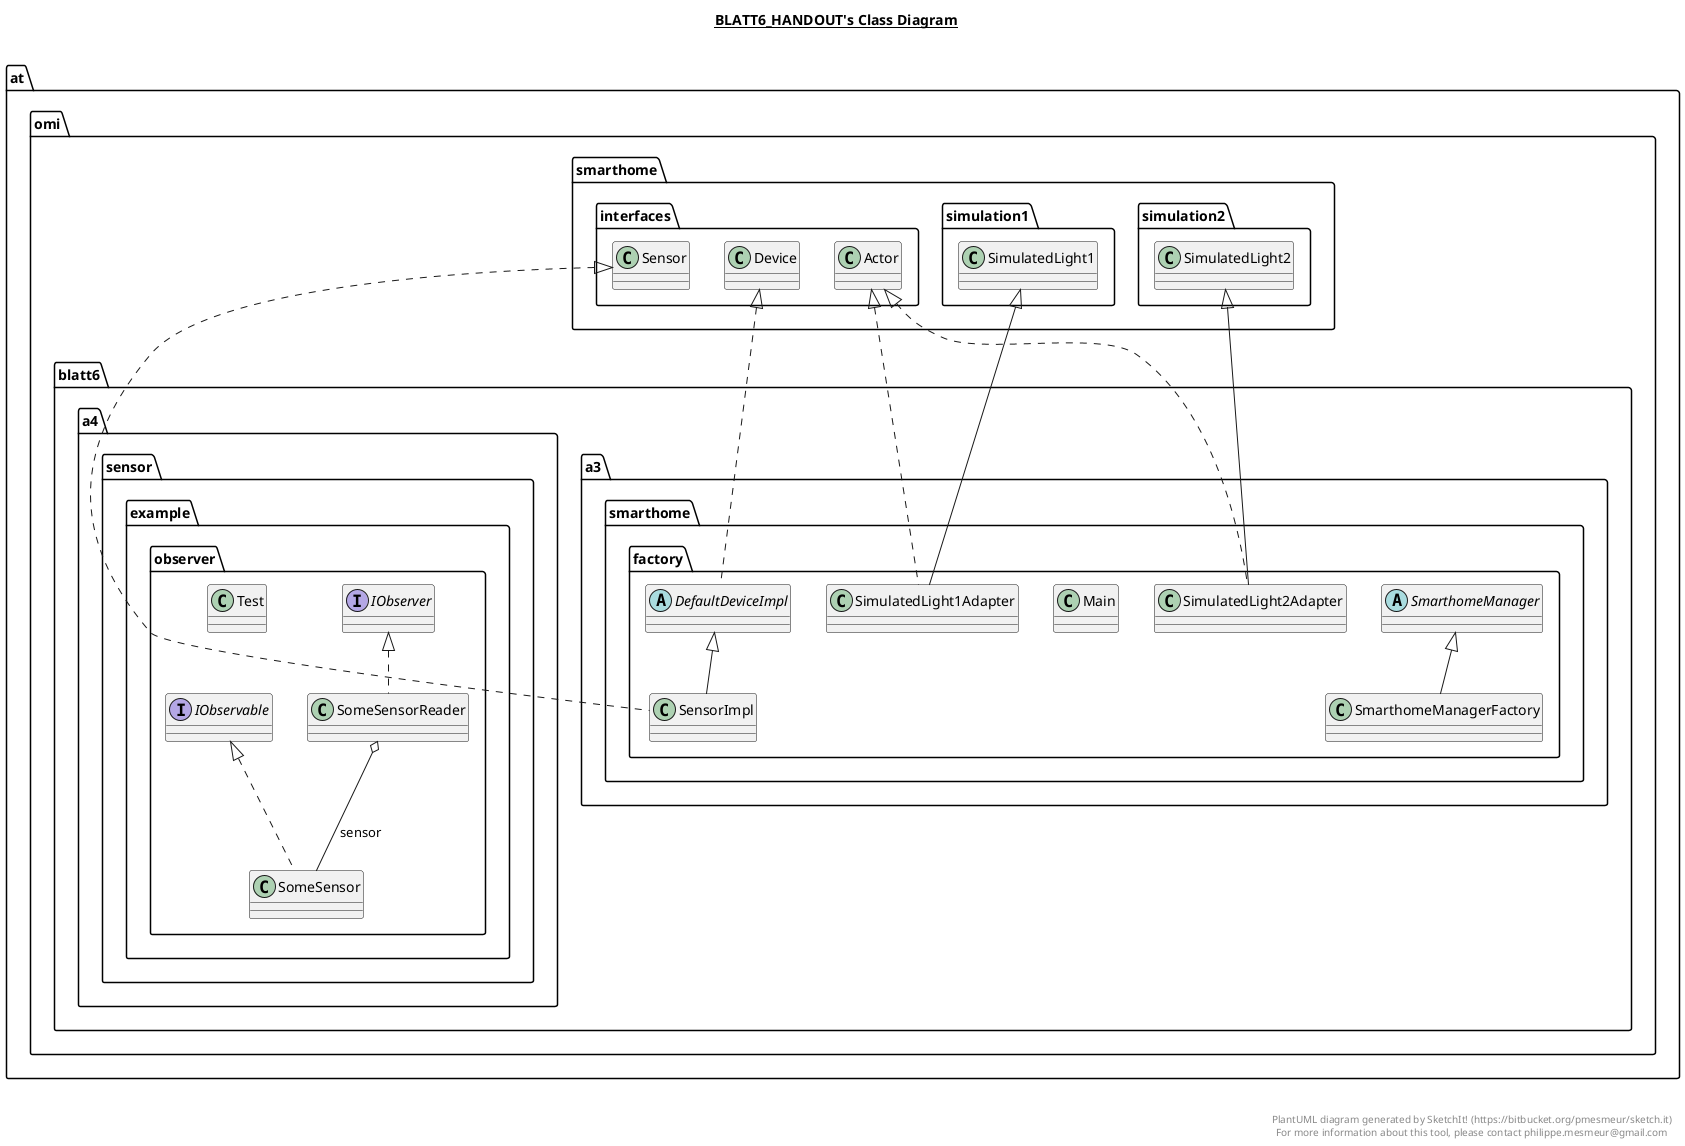 @startuml

title __BLATT6_HANDOUT's Class Diagram__\n

  namespace at.omi.blatt6.a3.smarthome.factory {
    abstract class at.omi.blatt6.a3.smarthome.factory.DefaultDeviceImpl {
    }
  }
  

  namespace at.omi.blatt6.a3.smarthome.factory {
    class at.omi.blatt6.a3.smarthome.factory.Main {
    }
  }
  

  namespace at.omi.blatt6.a3.smarthome.factory {
    class at.omi.blatt6.a3.smarthome.factory.SensorImpl {
    }
  }
  

  namespace at.omi.blatt6.a3.smarthome.factory {
    class at.omi.blatt6.a3.smarthome.factory.SimulatedLight1Adapter {
    }
  }
  

  namespace at.omi.blatt6.a3.smarthome.factory {
    class at.omi.blatt6.a3.smarthome.factory.SimulatedLight2Adapter {
    }
  }
  

  namespace at.omi.blatt6.a3.smarthome.factory {
    abstract class at.omi.blatt6.a3.smarthome.factory.SmarthomeManager {
    }
  }
  

  namespace at.omi.blatt6.a3.smarthome.factory {
    class at.omi.blatt6.a3.smarthome.factory.SmarthomeManagerFactory {
    }
  }
  

  namespace at.omi.blatt6.a4.sensor.example.observer {
    interface at.omi.blatt6.a4.sensor.example.observer.IObservable {
    }
  }
  

  namespace at.omi.blatt6.a4.sensor.example.observer {
    interface at.omi.blatt6.a4.sensor.example.observer.IObserver {
    }
  }
  

  namespace at.omi.blatt6.a4.sensor.example.observer {
    class at.omi.blatt6.a4.sensor.example.observer.SomeSensor {
    }
  }
  

  namespace at.omi.blatt6.a4.sensor.example.observer {
    class at.omi.blatt6.a4.sensor.example.observer.SomeSensorReader {
    }
  }
  

  namespace at.omi.blatt6.a4.sensor.example.observer {
    class at.omi.blatt6.a4.sensor.example.observer.Test {
    }
  }
  

  at.omi.blatt6.a3.smarthome.factory.DefaultDeviceImpl .up.|> at.omi.smarthome.interfaces.Device
  at.omi.blatt6.a3.smarthome.factory.SensorImpl .up.|> at.omi.smarthome.interfaces.Sensor
  at.omi.blatt6.a3.smarthome.factory.SensorImpl -up-|> at.omi.blatt6.a3.smarthome.factory.DefaultDeviceImpl
  at.omi.blatt6.a3.smarthome.factory.SimulatedLight1Adapter .up.|> at.omi.smarthome.interfaces.Actor
  at.omi.blatt6.a3.smarthome.factory.SimulatedLight1Adapter -up-|> at.omi.smarthome.simulation1.SimulatedLight1
  at.omi.blatt6.a3.smarthome.factory.SimulatedLight2Adapter .up.|> at.omi.smarthome.interfaces.Actor
  at.omi.blatt6.a3.smarthome.factory.SimulatedLight2Adapter -up-|> at.omi.smarthome.simulation2.SimulatedLight2
  at.omi.blatt6.a3.smarthome.factory.SmarthomeManagerFactory -up-|> at.omi.blatt6.a3.smarthome.factory.SmarthomeManager
  at.omi.blatt6.a4.sensor.example.observer.SomeSensor .up.|> at.omi.blatt6.a4.sensor.example.observer.IObservable
  at.omi.blatt6.a4.sensor.example.observer.SomeSensorReader .up.|> at.omi.blatt6.a4.sensor.example.observer.IObserver
  at.omi.blatt6.a4.sensor.example.observer.SomeSensorReader o-- at.omi.blatt6.a4.sensor.example.observer.SomeSensor : sensor


right footer


PlantUML diagram generated by SketchIt! (https://bitbucket.org/pmesmeur/sketch.it)
For more information about this tool, please contact philippe.mesmeur@gmail.com
endfooter

@enduml

